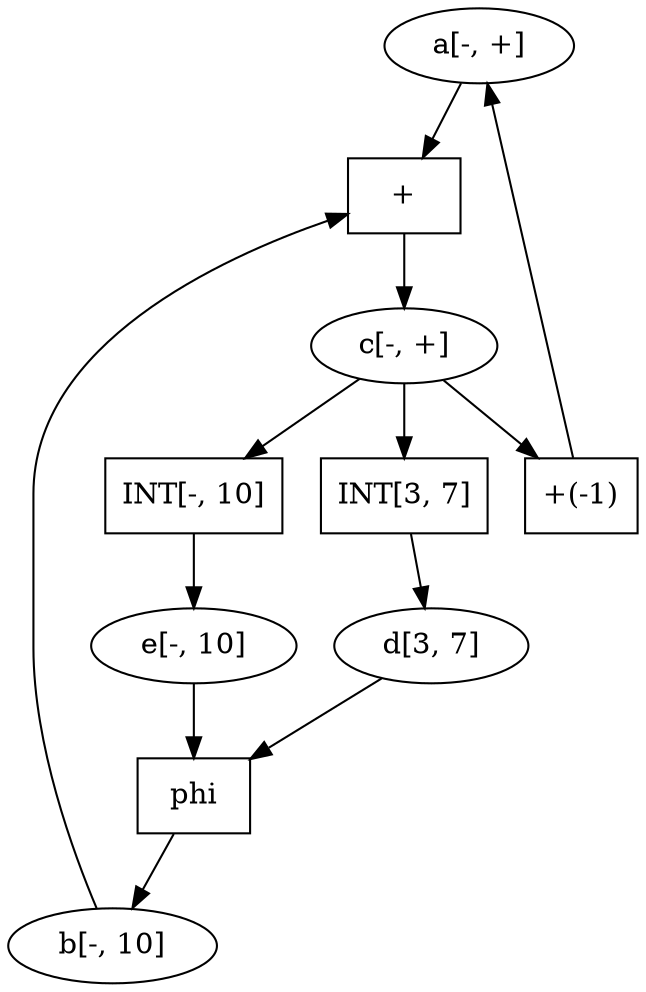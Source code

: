 digraph "After cropping analysis" {
  a [label=" a[-, +] "]
  c [label=" c[-, +] "]
  b [label=" b[-, 10] "]
  e [label=" e[-, 10] "]
  d [label=" d[3, 7] "]
  380560 [shape=box,label ="+(-1)"]
  c -> 380560
  380560 -> a

  380600 [shape=box,label =" + "]
  a -> 380600
  b -> 380600
  380600 -> c

  380680 [shape=box,label ="INT[3, 7]"]
  c -> 380680
  380680 -> d

  380760 [shape=box,label ="INT[-, 10]"]
  c -> 380760
  380760 -> e

  380800 [shape=box,label =" phi "]
  d -> 380800
  e -> 380800
  380800 -> b

}
